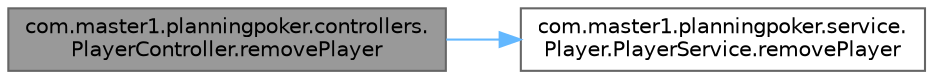 digraph "com.master1.planningpoker.controllers.PlayerController.removePlayer"
{
 // LATEX_PDF_SIZE
  bgcolor="transparent";
  edge [fontname=Helvetica,fontsize=10,labelfontname=Helvetica,labelfontsize=10];
  node [fontname=Helvetica,fontsize=10,shape=box,height=0.2,width=0.4];
  rankdir="LR";
  Node1 [id="Node000001",label="com.master1.planningpoker.controllers.\lPlayerController.removePlayer",height=0.2,width=0.4,color="gray40", fillcolor="grey60", style="filled", fontcolor="black",tooltip="Supprime un joueur spécifique en fonction de son ID. Cette méthode permet de supprimer un joueur en u..."];
  Node1 -> Node2 [id="edge1_Node000001_Node000002",color="steelblue1",style="solid",tooltip=" "];
  Node2 [id="Node000002",label="com.master1.planningpoker.service.\lPlayer.PlayerService.removePlayer",height=0.2,width=0.4,color="grey40", fillcolor="white", style="filled",URL="$classcom_1_1master1_1_1planningpoker_1_1service_1_1_player_1_1_player_service.html#a36ca20db13c782f38cda8675e9f9a612",tooltip=" "];
}
